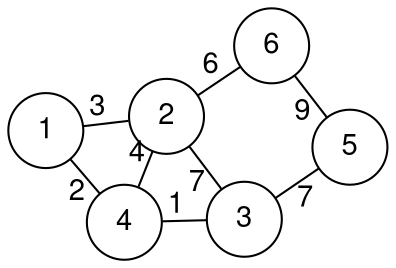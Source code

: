 graph G {
fontname="Helvetica,Arial,sans-serif"
node [fontname="Helvetica,Arial,sans-serif"]
edge [fontname="Helvetica,Arial,sans-serif"]
layout = neato
node [shape=circle];

1 -- 2 [label=3];
2 -- 3 [label=7];
2 -- 4 [label=4];
3 -- 4 [label=1];
1 -- 4 [label=2];
5 -- 6 [label=9];
3 -- 5 [label=7];
6 -- 2 [label=6];

overlap=false
fontsize=12;
}
